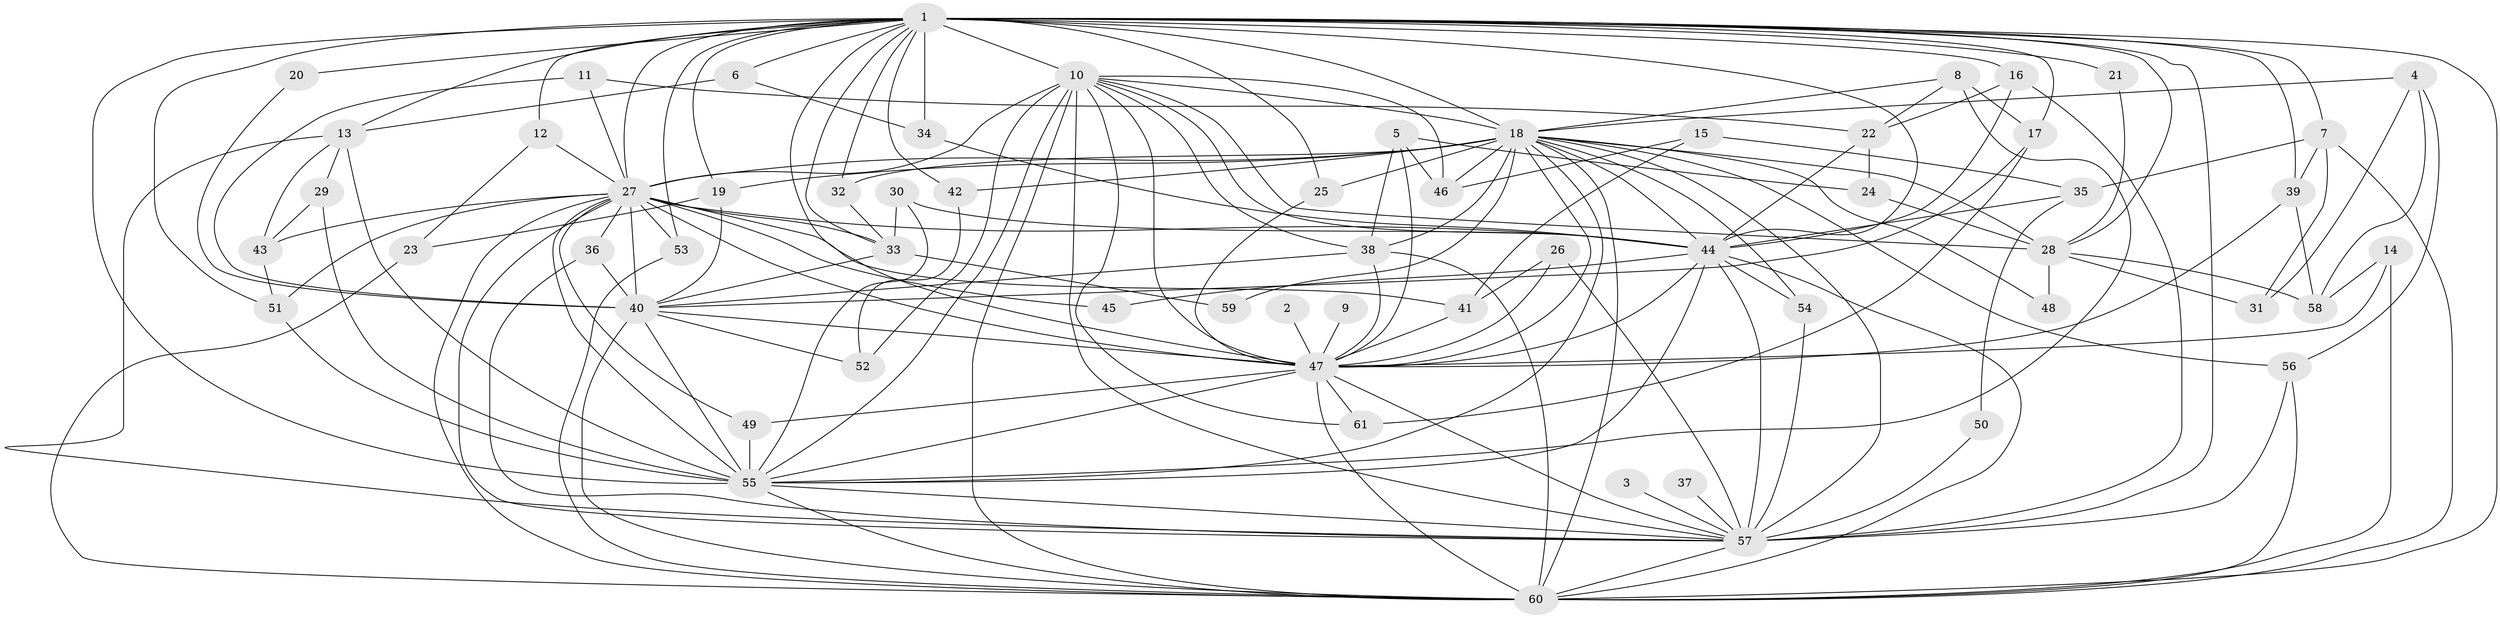 // original degree distribution, {30: 0.01639344262295082, 22: 0.01639344262295082, 13: 0.01639344262295082, 25: 0.00819672131147541, 18: 0.00819672131147541, 20: 0.00819672131147541, 16: 0.00819672131147541, 24: 0.00819672131147541, 9: 0.00819672131147541, 2: 0.5163934426229508, 3: 0.21311475409836064, 4: 0.13114754098360656, 6: 0.00819672131147541, 5: 0.02459016393442623, 7: 0.00819672131147541}
// Generated by graph-tools (version 1.1) at 2025/01/03/09/25 03:01:35]
// undirected, 61 vertices, 172 edges
graph export_dot {
graph [start="1"]
  node [color=gray90,style=filled];
  1;
  2;
  3;
  4;
  5;
  6;
  7;
  8;
  9;
  10;
  11;
  12;
  13;
  14;
  15;
  16;
  17;
  18;
  19;
  20;
  21;
  22;
  23;
  24;
  25;
  26;
  27;
  28;
  29;
  30;
  31;
  32;
  33;
  34;
  35;
  36;
  37;
  38;
  39;
  40;
  41;
  42;
  43;
  44;
  45;
  46;
  47;
  48;
  49;
  50;
  51;
  52;
  53;
  54;
  55;
  56;
  57;
  58;
  59;
  60;
  61;
  1 -- 6 [weight=1.0];
  1 -- 7 [weight=1.0];
  1 -- 10 [weight=2.0];
  1 -- 12 [weight=1.0];
  1 -- 13 [weight=1.0];
  1 -- 16 [weight=1.0];
  1 -- 17 [weight=1.0];
  1 -- 18 [weight=2.0];
  1 -- 19 [weight=1.0];
  1 -- 20 [weight=1.0];
  1 -- 21 [weight=1.0];
  1 -- 25 [weight=1.0];
  1 -- 27 [weight=3.0];
  1 -- 28 [weight=1.0];
  1 -- 32 [weight=1.0];
  1 -- 33 [weight=1.0];
  1 -- 34 [weight=2.0];
  1 -- 39 [weight=2.0];
  1 -- 42 [weight=1.0];
  1 -- 44 [weight=2.0];
  1 -- 47 [weight=3.0];
  1 -- 51 [weight=1.0];
  1 -- 53 [weight=1.0];
  1 -- 55 [weight=3.0];
  1 -- 57 [weight=3.0];
  1 -- 60 [weight=3.0];
  2 -- 47 [weight=1.0];
  3 -- 57 [weight=1.0];
  4 -- 18 [weight=1.0];
  4 -- 31 [weight=1.0];
  4 -- 56 [weight=1.0];
  4 -- 58 [weight=1.0];
  5 -- 24 [weight=1.0];
  5 -- 38 [weight=1.0];
  5 -- 46 [weight=1.0];
  5 -- 47 [weight=1.0];
  6 -- 13 [weight=1.0];
  6 -- 34 [weight=1.0];
  7 -- 31 [weight=1.0];
  7 -- 35 [weight=1.0];
  7 -- 39 [weight=1.0];
  7 -- 60 [weight=1.0];
  8 -- 17 [weight=1.0];
  8 -- 18 [weight=1.0];
  8 -- 22 [weight=1.0];
  8 -- 55 [weight=1.0];
  9 -- 47 [weight=1.0];
  10 -- 18 [weight=1.0];
  10 -- 27 [weight=1.0];
  10 -- 28 [weight=1.0];
  10 -- 38 [weight=1.0];
  10 -- 44 [weight=1.0];
  10 -- 46 [weight=1.0];
  10 -- 47 [weight=1.0];
  10 -- 52 [weight=1.0];
  10 -- 55 [weight=1.0];
  10 -- 57 [weight=1.0];
  10 -- 60 [weight=3.0];
  10 -- 61 [weight=1.0];
  11 -- 22 [weight=1.0];
  11 -- 27 [weight=1.0];
  11 -- 40 [weight=1.0];
  12 -- 23 [weight=1.0];
  12 -- 27 [weight=1.0];
  13 -- 29 [weight=1.0];
  13 -- 43 [weight=1.0];
  13 -- 55 [weight=1.0];
  13 -- 57 [weight=1.0];
  14 -- 47 [weight=1.0];
  14 -- 58 [weight=1.0];
  14 -- 60 [weight=2.0];
  15 -- 35 [weight=1.0];
  15 -- 41 [weight=1.0];
  15 -- 46 [weight=1.0];
  16 -- 22 [weight=1.0];
  16 -- 44 [weight=1.0];
  16 -- 57 [weight=1.0];
  17 -- 40 [weight=1.0];
  17 -- 61 [weight=1.0];
  18 -- 19 [weight=1.0];
  18 -- 25 [weight=1.0];
  18 -- 27 [weight=2.0];
  18 -- 28 [weight=1.0];
  18 -- 32 [weight=1.0];
  18 -- 38 [weight=1.0];
  18 -- 42 [weight=1.0];
  18 -- 44 [weight=1.0];
  18 -- 46 [weight=1.0];
  18 -- 47 [weight=1.0];
  18 -- 48 [weight=1.0];
  18 -- 54 [weight=1.0];
  18 -- 55 [weight=1.0];
  18 -- 56 [weight=1.0];
  18 -- 57 [weight=1.0];
  18 -- 59 [weight=1.0];
  18 -- 60 [weight=1.0];
  19 -- 23 [weight=1.0];
  19 -- 40 [weight=1.0];
  20 -- 40 [weight=1.0];
  21 -- 28 [weight=1.0];
  22 -- 24 [weight=1.0];
  22 -- 44 [weight=1.0];
  23 -- 60 [weight=1.0];
  24 -- 28 [weight=1.0];
  25 -- 47 [weight=1.0];
  26 -- 41 [weight=1.0];
  26 -- 47 [weight=1.0];
  26 -- 57 [weight=1.0];
  27 -- 33 [weight=2.0];
  27 -- 36 [weight=1.0];
  27 -- 40 [weight=2.0];
  27 -- 41 [weight=1.0];
  27 -- 43 [weight=1.0];
  27 -- 44 [weight=4.0];
  27 -- 45 [weight=1.0];
  27 -- 47 [weight=2.0];
  27 -- 49 [weight=2.0];
  27 -- 51 [weight=1.0];
  27 -- 53 [weight=1.0];
  27 -- 55 [weight=2.0];
  27 -- 57 [weight=1.0];
  27 -- 60 [weight=1.0];
  28 -- 31 [weight=1.0];
  28 -- 48 [weight=2.0];
  28 -- 58 [weight=1.0];
  29 -- 43 [weight=1.0];
  29 -- 55 [weight=1.0];
  30 -- 33 [weight=1.0];
  30 -- 44 [weight=1.0];
  30 -- 55 [weight=1.0];
  32 -- 33 [weight=1.0];
  33 -- 40 [weight=1.0];
  33 -- 59 [weight=1.0];
  34 -- 44 [weight=1.0];
  35 -- 44 [weight=1.0];
  35 -- 50 [weight=1.0];
  36 -- 40 [weight=1.0];
  36 -- 57 [weight=1.0];
  37 -- 57 [weight=1.0];
  38 -- 40 [weight=1.0];
  38 -- 47 [weight=1.0];
  38 -- 60 [weight=1.0];
  39 -- 47 [weight=1.0];
  39 -- 58 [weight=1.0];
  40 -- 47 [weight=1.0];
  40 -- 52 [weight=1.0];
  40 -- 55 [weight=1.0];
  40 -- 60 [weight=1.0];
  41 -- 47 [weight=1.0];
  42 -- 52 [weight=1.0];
  43 -- 51 [weight=1.0];
  44 -- 45 [weight=2.0];
  44 -- 47 [weight=1.0];
  44 -- 54 [weight=1.0];
  44 -- 55 [weight=2.0];
  44 -- 57 [weight=2.0];
  44 -- 60 [weight=1.0];
  47 -- 49 [weight=1.0];
  47 -- 55 [weight=1.0];
  47 -- 57 [weight=1.0];
  47 -- 60 [weight=1.0];
  47 -- 61 [weight=1.0];
  49 -- 55 [weight=1.0];
  50 -- 57 [weight=1.0];
  51 -- 55 [weight=1.0];
  53 -- 60 [weight=1.0];
  54 -- 57 [weight=1.0];
  55 -- 57 [weight=1.0];
  55 -- 60 [weight=1.0];
  56 -- 57 [weight=1.0];
  56 -- 60 [weight=1.0];
  57 -- 60 [weight=1.0];
}
